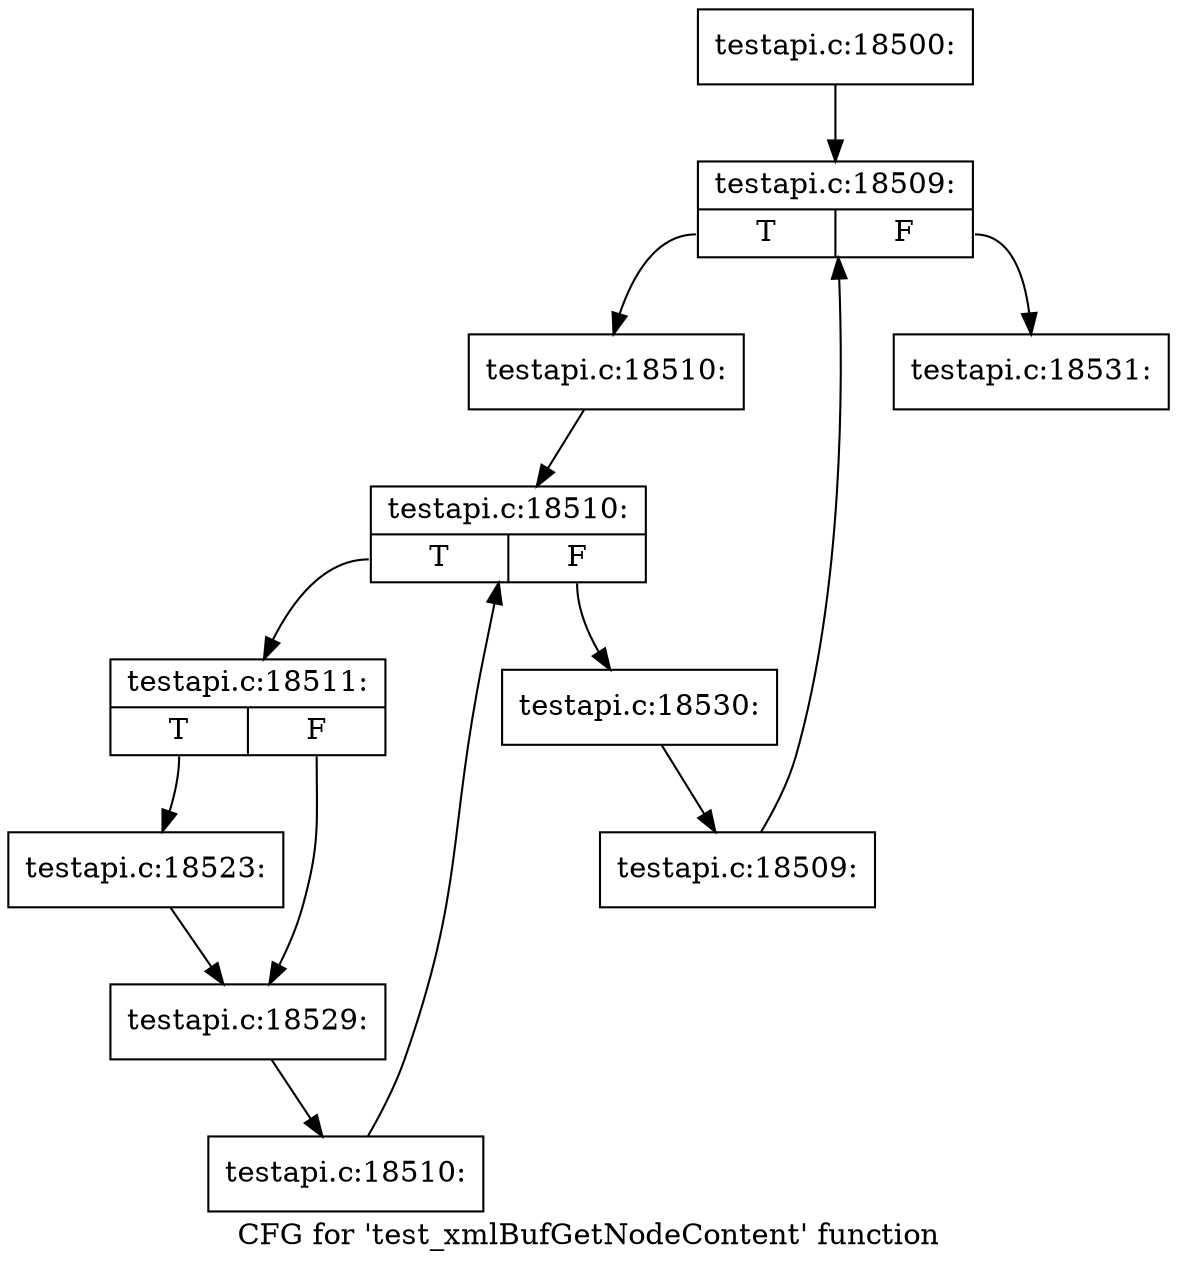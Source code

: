 digraph "CFG for 'test_xmlBufGetNodeContent' function" {
	label="CFG for 'test_xmlBufGetNodeContent' function";

	Node0x3ac34e0 [shape=record,label="{testapi.c:18500:}"];
	Node0x3ac34e0 -> Node0x4af4e90;
	Node0x4af4e90 [shape=record,label="{testapi.c:18509:|{<s0>T|<s1>F}}"];
	Node0x4af4e90:s0 -> Node0x4af5170;
	Node0x4af4e90:s1 -> Node0x4af4cf0;
	Node0x4af5170 [shape=record,label="{testapi.c:18510:}"];
	Node0x4af5170 -> Node0x4af5560;
	Node0x4af5560 [shape=record,label="{testapi.c:18510:|{<s0>T|<s1>F}}"];
	Node0x4af5560:s0 -> Node0x4af57e0;
	Node0x4af5560:s1 -> Node0x4af5440;
	Node0x4af57e0 [shape=record,label="{testapi.c:18511:|{<s0>T|<s1>F}}"];
	Node0x4af57e0:s0 -> Node0x4af6450;
	Node0x4af57e0:s1 -> Node0x4af65b0;
	Node0x4af6450 [shape=record,label="{testapi.c:18523:}"];
	Node0x4af6450 -> Node0x4af65b0;
	Node0x4af65b0 [shape=record,label="{testapi.c:18529:}"];
	Node0x4af65b0 -> Node0x4af5750;
	Node0x4af5750 [shape=record,label="{testapi.c:18510:}"];
	Node0x4af5750 -> Node0x4af5560;
	Node0x4af5440 [shape=record,label="{testapi.c:18530:}"];
	Node0x4af5440 -> Node0x4af50e0;
	Node0x4af50e0 [shape=record,label="{testapi.c:18509:}"];
	Node0x4af50e0 -> Node0x4af4e90;
	Node0x4af4cf0 [shape=record,label="{testapi.c:18531:}"];
}
